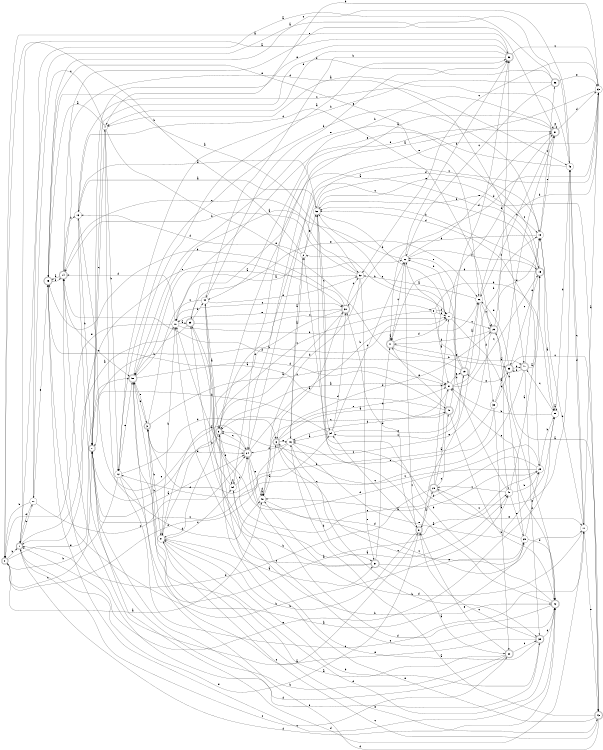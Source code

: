 digraph n46_1 {
__start0 [label="" shape="none"];

rankdir=LR;
size="8,5";

s0 [style="rounded,filled", color="black", fillcolor="white" shape="doublecircle", label="0"];
s1 [style="rounded,filled", color="black", fillcolor="white" shape="doublecircle", label="1"];
s2 [style="filled", color="black", fillcolor="white" shape="circle", label="2"];
s3 [style="rounded,filled", color="black", fillcolor="white" shape="doublecircle", label="3"];
s4 [style="filled", color="black", fillcolor="white" shape="circle", label="4"];
s5 [style="rounded,filled", color="black", fillcolor="white" shape="doublecircle", label="5"];
s6 [style="rounded,filled", color="black", fillcolor="white" shape="doublecircle", label="6"];
s7 [style="rounded,filled", color="black", fillcolor="white" shape="doublecircle", label="7"];
s8 [style="filled", color="black", fillcolor="white" shape="circle", label="8"];
s9 [style="rounded,filled", color="black", fillcolor="white" shape="doublecircle", label="9"];
s10 [style="filled", color="black", fillcolor="white" shape="circle", label="10"];
s11 [style="filled", color="black", fillcolor="white" shape="circle", label="11"];
s12 [style="filled", color="black", fillcolor="white" shape="circle", label="12"];
s13 [style="filled", color="black", fillcolor="white" shape="circle", label="13"];
s14 [style="rounded,filled", color="black", fillcolor="white" shape="doublecircle", label="14"];
s15 [style="rounded,filled", color="black", fillcolor="white" shape="doublecircle", label="15"];
s16 [style="filled", color="black", fillcolor="white" shape="circle", label="16"];
s17 [style="filled", color="black", fillcolor="white" shape="circle", label="17"];
s18 [style="filled", color="black", fillcolor="white" shape="circle", label="18"];
s19 [style="rounded,filled", color="black", fillcolor="white" shape="doublecircle", label="19"];
s20 [style="rounded,filled", color="black", fillcolor="white" shape="doublecircle", label="20"];
s21 [style="filled", color="black", fillcolor="white" shape="circle", label="21"];
s22 [style="filled", color="black", fillcolor="white" shape="circle", label="22"];
s23 [style="rounded,filled", color="black", fillcolor="white" shape="doublecircle", label="23"];
s24 [style="rounded,filled", color="black", fillcolor="white" shape="doublecircle", label="24"];
s25 [style="filled", color="black", fillcolor="white" shape="circle", label="25"];
s26 [style="filled", color="black", fillcolor="white" shape="circle", label="26"];
s27 [style="filled", color="black", fillcolor="white" shape="circle", label="27"];
s28 [style="rounded,filled", color="black", fillcolor="white" shape="doublecircle", label="28"];
s29 [style="filled", color="black", fillcolor="white" shape="circle", label="29"];
s30 [style="rounded,filled", color="black", fillcolor="white" shape="doublecircle", label="30"];
s31 [style="rounded,filled", color="black", fillcolor="white" shape="doublecircle", label="31"];
s32 [style="filled", color="black", fillcolor="white" shape="circle", label="32"];
s33 [style="filled", color="black", fillcolor="white" shape="circle", label="33"];
s34 [style="filled", color="black", fillcolor="white" shape="circle", label="34"];
s35 [style="rounded,filled", color="black", fillcolor="white" shape="doublecircle", label="35"];
s36 [style="rounded,filled", color="black", fillcolor="white" shape="doublecircle", label="36"];
s37 [style="rounded,filled", color="black", fillcolor="white" shape="doublecircle", label="37"];
s38 [style="filled", color="black", fillcolor="white" shape="circle", label="38"];
s39 [style="rounded,filled", color="black", fillcolor="white" shape="doublecircle", label="39"];
s40 [style="filled", color="black", fillcolor="white" shape="circle", label="40"];
s41 [style="rounded,filled", color="black", fillcolor="white" shape="doublecircle", label="41"];
s42 [style="rounded,filled", color="black", fillcolor="white" shape="doublecircle", label="42"];
s43 [style="rounded,filled", color="black", fillcolor="white" shape="doublecircle", label="43"];
s44 [style="filled", color="black", fillcolor="white" shape="circle", label="44"];
s45 [style="rounded,filled", color="black", fillcolor="white" shape="doublecircle", label="45"];
s46 [style="filled", color="black", fillcolor="white" shape="circle", label="46"];
s47 [style="rounded,filled", color="black", fillcolor="white" shape="doublecircle", label="47"];
s48 [style="filled", color="black", fillcolor="white" shape="circle", label="48"];
s49 [style="rounded,filled", color="black", fillcolor="white" shape="doublecircle", label="49"];
s50 [style="rounded,filled", color="black", fillcolor="white" shape="doublecircle", label="50"];
s51 [style="filled", color="black", fillcolor="white" shape="circle", label="51"];
s52 [style="filled", color="black", fillcolor="white" shape="circle", label="52"];
s53 [style="rounded,filled", color="black", fillcolor="white" shape="doublecircle", label="53"];
s54 [style="filled", color="black", fillcolor="white" shape="circle", label="54"];
s55 [style="filled", color="black", fillcolor="white" shape="circle", label="55"];
s56 [style="rounded,filled", color="black", fillcolor="white" shape="doublecircle", label="56"];
s0 -> s48 [label="a"];
s0 -> s1 [label="b"];
s0 -> s7 [label="c"];
s0 -> s34 [label="d"];
s0 -> s50 [label="e"];
s1 -> s36 [label="a"];
s1 -> s17 [label="b"];
s1 -> s20 [label="c"];
s1 -> s42 [label="d"];
s1 -> s30 [label="e"];
s2 -> s16 [label="a"];
s2 -> s0 [label="b"];
s2 -> s33 [label="c"];
s2 -> s13 [label="d"];
s2 -> s52 [label="e"];
s3 -> s22 [label="a"];
s3 -> s21 [label="b"];
s3 -> s51 [label="c"];
s3 -> s24 [label="d"];
s3 -> s50 [label="e"];
s4 -> s45 [label="a"];
s4 -> s12 [label="b"];
s4 -> s17 [label="c"];
s4 -> s48 [label="d"];
s4 -> s51 [label="e"];
s5 -> s30 [label="a"];
s5 -> s7 [label="b"];
s5 -> s15 [label="c"];
s5 -> s21 [label="d"];
s5 -> s54 [label="e"];
s6 -> s49 [label="a"];
s6 -> s37 [label="b"];
s6 -> s29 [label="c"];
s6 -> s23 [label="d"];
s6 -> s16 [label="e"];
s7 -> s24 [label="a"];
s7 -> s27 [label="b"];
s7 -> s4 [label="c"];
s7 -> s11 [label="d"];
s7 -> s39 [label="e"];
s8 -> s51 [label="a"];
s8 -> s55 [label="b"];
s8 -> s21 [label="c"];
s8 -> s27 [label="d"];
s8 -> s27 [label="e"];
s9 -> s28 [label="a"];
s9 -> s21 [label="b"];
s9 -> s34 [label="c"];
s9 -> s30 [label="d"];
s9 -> s1 [label="e"];
s10 -> s35 [label="a"];
s10 -> s27 [label="b"];
s10 -> s30 [label="c"];
s10 -> s14 [label="d"];
s10 -> s0 [label="e"];
s11 -> s33 [label="a"];
s11 -> s18 [label="b"];
s11 -> s46 [label="c"];
s11 -> s48 [label="d"];
s11 -> s43 [label="e"];
s12 -> s25 [label="a"];
s12 -> s0 [label="b"];
s12 -> s11 [label="c"];
s12 -> s6 [label="d"];
s12 -> s50 [label="e"];
s13 -> s52 [label="a"];
s13 -> s7 [label="b"];
s13 -> s46 [label="c"];
s13 -> s23 [label="d"];
s13 -> s24 [label="e"];
s14 -> s45 [label="a"];
s14 -> s13 [label="b"];
s14 -> s50 [label="c"];
s14 -> s47 [label="d"];
s14 -> s46 [label="e"];
s15 -> s35 [label="a"];
s15 -> s52 [label="b"];
s15 -> s53 [label="c"];
s15 -> s41 [label="d"];
s15 -> s50 [label="e"];
s16 -> s2 [label="a"];
s16 -> s39 [label="b"];
s16 -> s7 [label="c"];
s16 -> s24 [label="d"];
s16 -> s55 [label="e"];
s17 -> s31 [label="a"];
s17 -> s0 [label="b"];
s17 -> s24 [label="c"];
s17 -> s1 [label="d"];
s17 -> s45 [label="e"];
s18 -> s55 [label="a"];
s18 -> s12 [label="b"];
s18 -> s56 [label="c"];
s18 -> s30 [label="d"];
s18 -> s31 [label="e"];
s19 -> s26 [label="a"];
s19 -> s22 [label="b"];
s19 -> s34 [label="c"];
s19 -> s14 [label="d"];
s19 -> s22 [label="e"];
s20 -> s3 [label="a"];
s20 -> s13 [label="b"];
s20 -> s39 [label="c"];
s20 -> s14 [label="d"];
s20 -> s9 [label="e"];
s21 -> s37 [label="a"];
s21 -> s10 [label="b"];
s21 -> s54 [label="c"];
s21 -> s42 [label="d"];
s21 -> s43 [label="e"];
s22 -> s50 [label="a"];
s22 -> s36 [label="b"];
s22 -> s9 [label="c"];
s22 -> s15 [label="d"];
s22 -> s31 [label="e"];
s23 -> s40 [label="a"];
s23 -> s36 [label="b"];
s23 -> s5 [label="c"];
s23 -> s41 [label="d"];
s23 -> s18 [label="e"];
s24 -> s10 [label="a"];
s24 -> s26 [label="b"];
s24 -> s5 [label="c"];
s24 -> s40 [label="d"];
s24 -> s48 [label="e"];
s25 -> s48 [label="a"];
s25 -> s55 [label="b"];
s25 -> s6 [label="c"];
s25 -> s52 [label="d"];
s25 -> s44 [label="e"];
s26 -> s32 [label="a"];
s26 -> s33 [label="b"];
s26 -> s23 [label="c"];
s26 -> s38 [label="d"];
s26 -> s9 [label="e"];
s27 -> s42 [label="a"];
s27 -> s2 [label="b"];
s27 -> s23 [label="c"];
s27 -> s31 [label="d"];
s27 -> s52 [label="e"];
s28 -> s51 [label="a"];
s28 -> s27 [label="b"];
s28 -> s49 [label="c"];
s28 -> s1 [label="d"];
s28 -> s11 [label="e"];
s29 -> s50 [label="a"];
s29 -> s23 [label="b"];
s29 -> s28 [label="c"];
s29 -> s42 [label="d"];
s29 -> s25 [label="e"];
s30 -> s6 [label="a"];
s30 -> s45 [label="b"];
s30 -> s32 [label="c"];
s30 -> s21 [label="d"];
s30 -> s10 [label="e"];
s31 -> s24 [label="a"];
s31 -> s44 [label="b"];
s31 -> s26 [label="c"];
s31 -> s33 [label="d"];
s31 -> s31 [label="e"];
s32 -> s50 [label="a"];
s32 -> s14 [label="b"];
s32 -> s14 [label="c"];
s32 -> s48 [label="d"];
s32 -> s37 [label="e"];
s33 -> s5 [label="a"];
s33 -> s4 [label="b"];
s33 -> s32 [label="c"];
s33 -> s41 [label="d"];
s33 -> s24 [label="e"];
s34 -> s16 [label="a"];
s34 -> s7 [label="b"];
s34 -> s22 [label="c"];
s34 -> s30 [label="d"];
s34 -> s19 [label="e"];
s35 -> s1 [label="a"];
s35 -> s44 [label="b"];
s35 -> s8 [label="c"];
s35 -> s25 [label="d"];
s35 -> s26 [label="e"];
s36 -> s0 [label="a"];
s36 -> s44 [label="b"];
s36 -> s33 [label="c"];
s36 -> s4 [label="d"];
s36 -> s7 [label="e"];
s37 -> s20 [label="a"];
s37 -> s35 [label="b"];
s37 -> s10 [label="c"];
s37 -> s41 [label="d"];
s37 -> s29 [label="e"];
s38 -> s20 [label="a"];
s38 -> s3 [label="b"];
s38 -> s31 [label="c"];
s38 -> s53 [label="d"];
s38 -> s16 [label="e"];
s39 -> s14 [label="a"];
s39 -> s21 [label="b"];
s39 -> s9 [label="c"];
s39 -> s42 [label="d"];
s39 -> s5 [label="e"];
s40 -> s15 [label="a"];
s40 -> s25 [label="b"];
s40 -> s28 [label="c"];
s40 -> s22 [label="d"];
s40 -> s29 [label="e"];
s41 -> s41 [label="a"];
s41 -> s53 [label="b"];
s41 -> s22 [label="c"];
s41 -> s27 [label="d"];
s41 -> s47 [label="e"];
s42 -> s52 [label="a"];
s42 -> s52 [label="b"];
s42 -> s54 [label="c"];
s42 -> s24 [label="d"];
s42 -> s51 [label="e"];
s43 -> s16 [label="a"];
s43 -> s52 [label="b"];
s43 -> s21 [label="c"];
s43 -> s50 [label="d"];
s43 -> s5 [label="e"];
s44 -> s5 [label="a"];
s44 -> s42 [label="b"];
s44 -> s10 [label="c"];
s44 -> s32 [label="d"];
s44 -> s36 [label="e"];
s45 -> s32 [label="a"];
s45 -> s40 [label="b"];
s45 -> s42 [label="c"];
s45 -> s14 [label="d"];
s45 -> s26 [label="e"];
s46 -> s4 [label="a"];
s46 -> s2 [label="b"];
s46 -> s45 [label="c"];
s46 -> s11 [label="d"];
s46 -> s10 [label="e"];
s47 -> s15 [label="a"];
s47 -> s53 [label="b"];
s47 -> s12 [label="c"];
s47 -> s39 [label="d"];
s47 -> s18 [label="e"];
s48 -> s6 [label="a"];
s48 -> s48 [label="b"];
s48 -> s11 [label="c"];
s48 -> s48 [label="d"];
s48 -> s51 [label="e"];
s49 -> s45 [label="a"];
s49 -> s42 [label="b"];
s49 -> s5 [label="c"];
s49 -> s36 [label="d"];
s49 -> s41 [label="e"];
s50 -> s36 [label="a"];
s50 -> s10 [label="b"];
s50 -> s9 [label="c"];
s50 -> s49 [label="d"];
s50 -> s3 [label="e"];
s51 -> s5 [label="a"];
s51 -> s18 [label="b"];
s51 -> s15 [label="c"];
s51 -> s16 [label="d"];
s51 -> s19 [label="e"];
s52 -> s13 [label="a"];
s52 -> s27 [label="b"];
s52 -> s34 [label="c"];
s52 -> s18 [label="d"];
s52 -> s18 [label="e"];
s53 -> s43 [label="a"];
s53 -> s47 [label="b"];
s53 -> s43 [label="c"];
s53 -> s26 [label="d"];
s53 -> s19 [label="e"];
s54 -> s40 [label="a"];
s54 -> s35 [label="b"];
s54 -> s54 [label="c"];
s54 -> s24 [label="d"];
s54 -> s31 [label="e"];
s55 -> s55 [label="a"];
s55 -> s51 [label="b"];
s55 -> s47 [label="c"];
s55 -> s46 [label="d"];
s55 -> s1 [label="e"];
s56 -> s1 [label="a"];
s56 -> s12 [label="b"];
s56 -> s22 [label="c"];
s56 -> s7 [label="d"];
s56 -> s33 [label="e"];

}